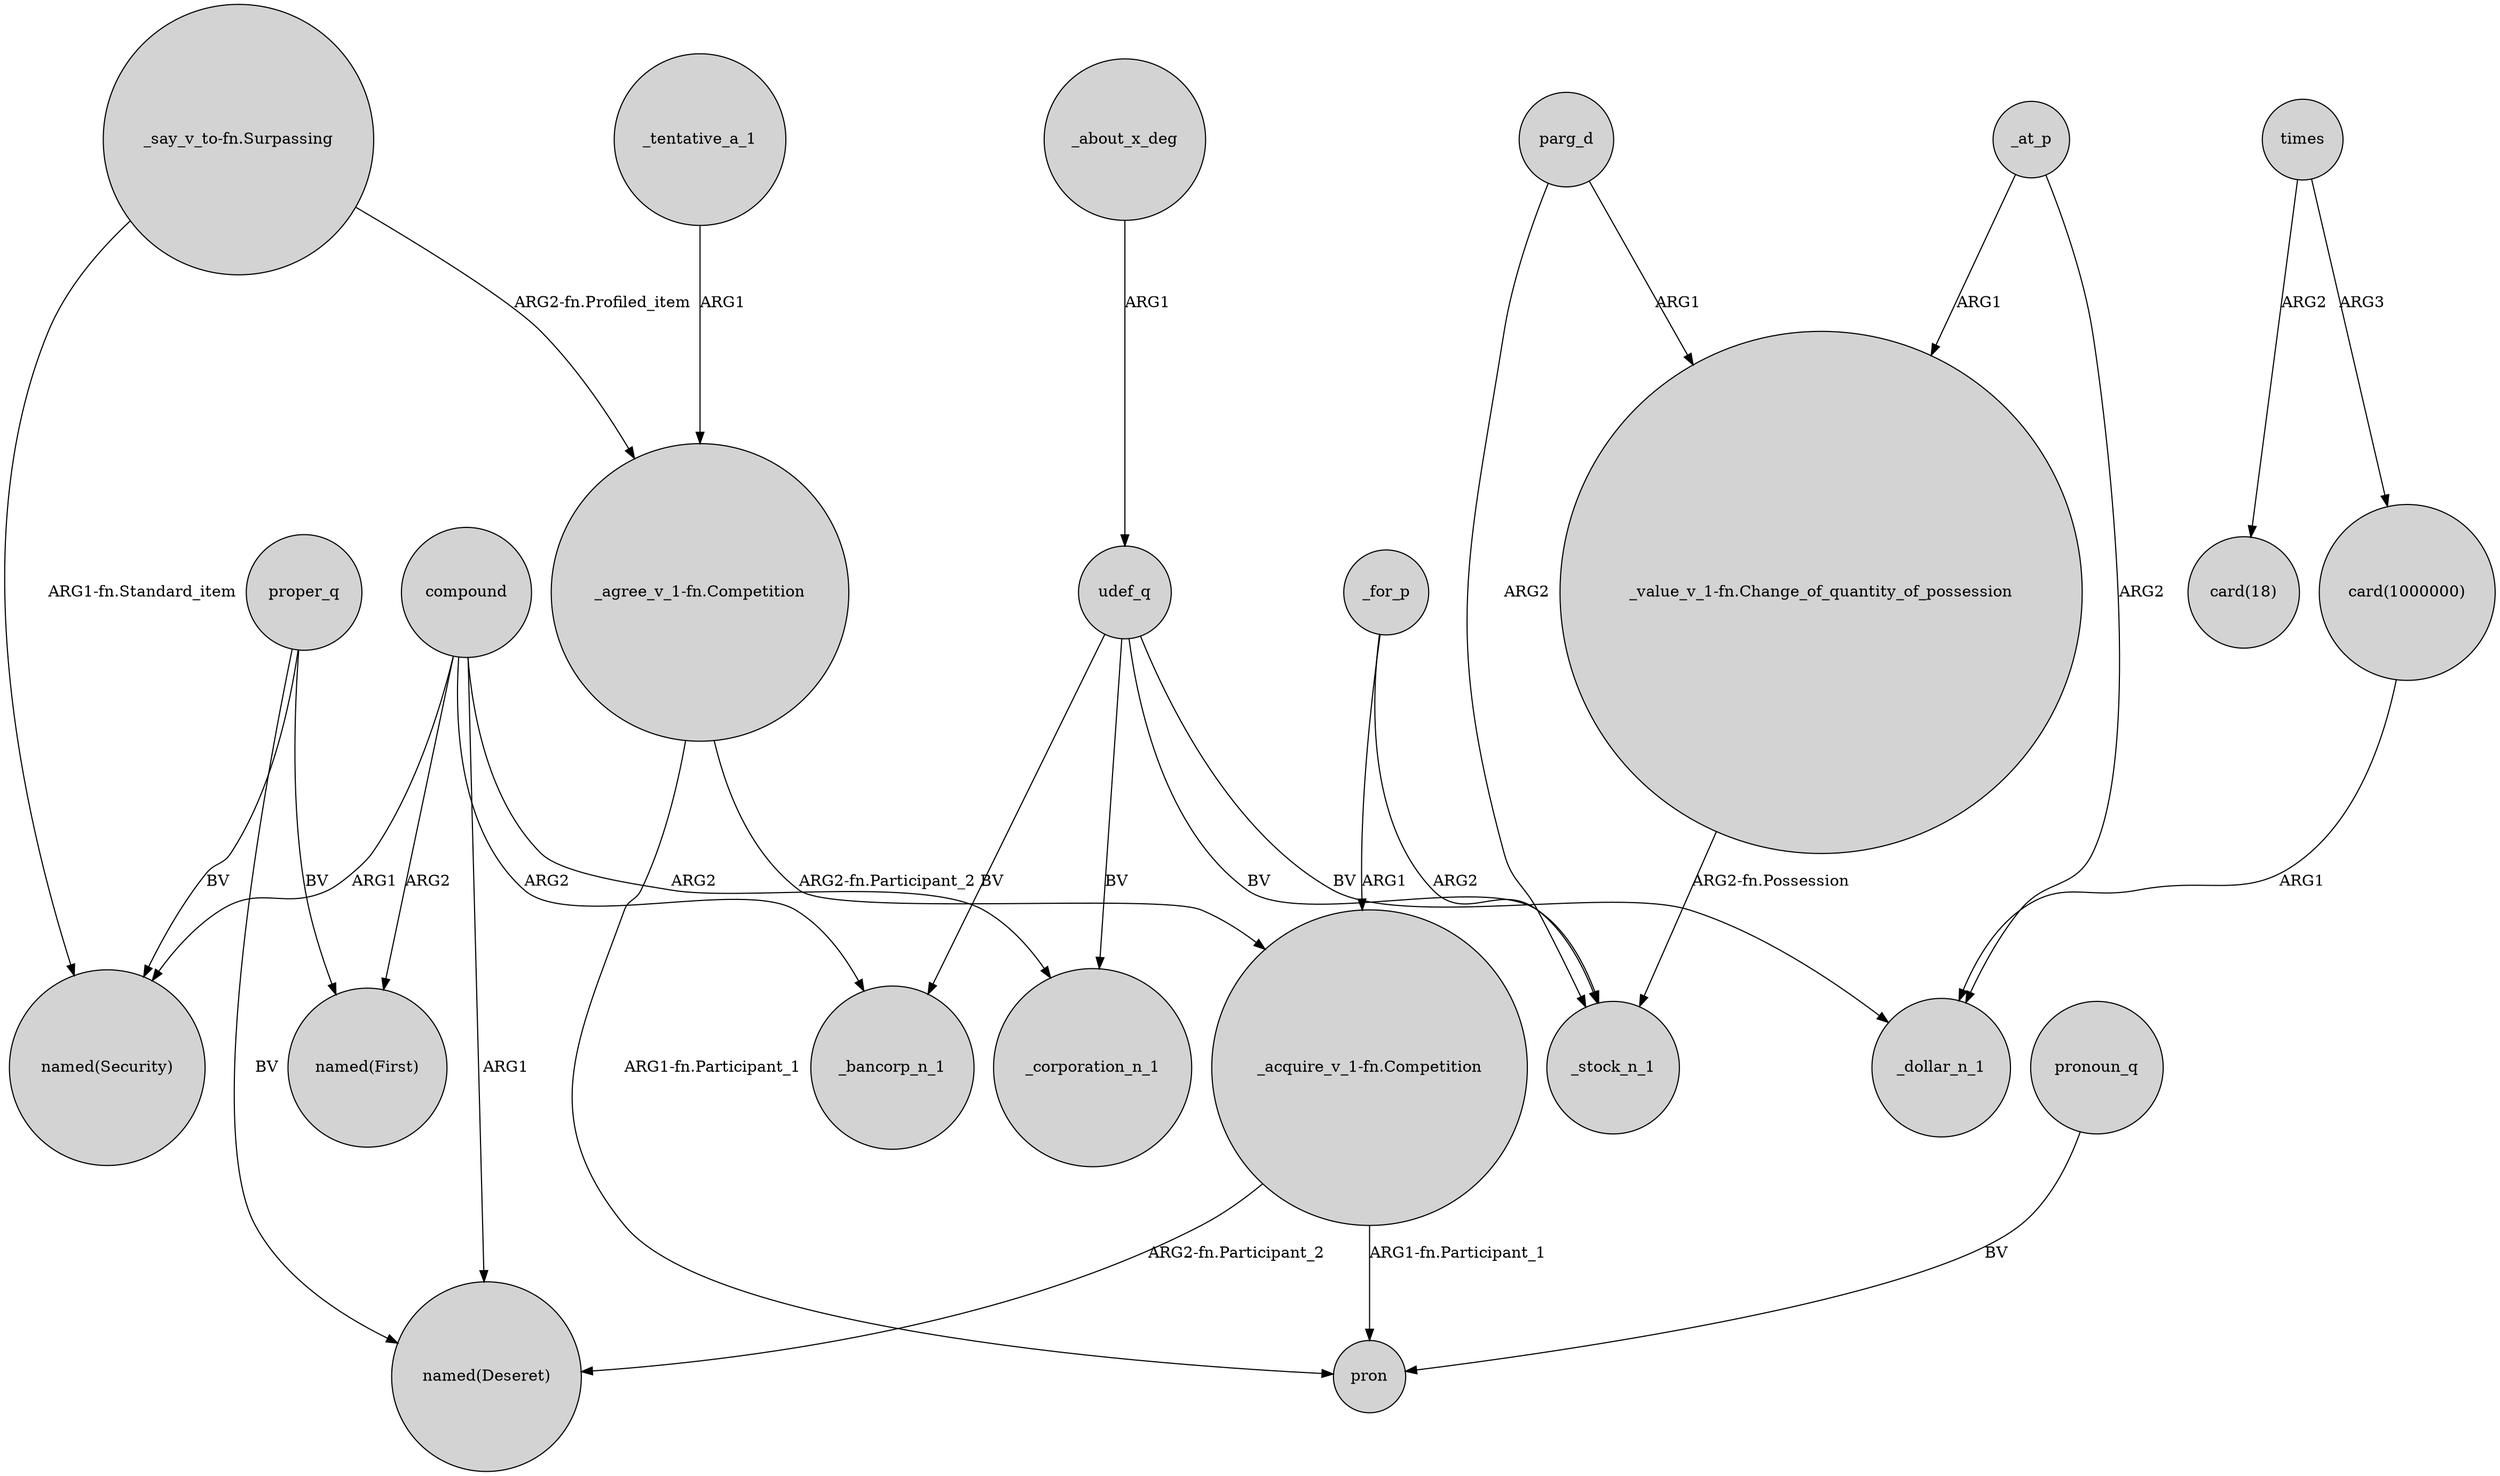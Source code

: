 digraph {
	node [shape=circle style=filled]
	"_say_v_to-fn.Surpassing" -> "_agree_v_1-fn.Competition" [label="ARG2-fn.Profiled_item"]
	"_agree_v_1-fn.Competition" -> pron [label="ARG1-fn.Participant_1"]
	"_acquire_v_1-fn.Competition" -> pron [label="ARG1-fn.Participant_1"]
	compound -> "named(Deseret)" [label=ARG1]
	parg_d -> "_value_v_1-fn.Change_of_quantity_of_possession" [label=ARG1]
	compound -> "named(Security)" [label=ARG1]
	"_acquire_v_1-fn.Competition" -> "named(Deseret)" [label="ARG2-fn.Participant_2"]
	times -> "card(1000000)" [label=ARG3]
	proper_q -> "named(First)" [label=BV]
	"_agree_v_1-fn.Competition" -> "_acquire_v_1-fn.Competition" [label="ARG2-fn.Participant_2"]
	_for_p -> "_acquire_v_1-fn.Competition" [label=ARG1]
	_about_x_deg -> udef_q [label=ARG1]
	pronoun_q -> pron [label=BV]
	compound -> "named(First)" [label=ARG2]
	udef_q -> _stock_n_1 [label=BV]
	proper_q -> "named(Deseret)" [label=BV]
	_at_p -> _dollar_n_1 [label=ARG2]
	"_say_v_to-fn.Surpassing" -> "named(Security)" [label="ARG1-fn.Standard_item"]
	udef_q -> _dollar_n_1 [label=BV]
	times -> "card(18)" [label=ARG2]
	"card(1000000)" -> _dollar_n_1 [label=ARG1]
	proper_q -> "named(Security)" [label=BV]
	_at_p -> "_value_v_1-fn.Change_of_quantity_of_possession" [label=ARG1]
	_for_p -> _stock_n_1 [label=ARG2]
	"_value_v_1-fn.Change_of_quantity_of_possession" -> _stock_n_1 [label="ARG2-fn.Possession"]
	compound -> _corporation_n_1 [label=ARG2]
	udef_q -> _corporation_n_1 [label=BV]
	_tentative_a_1 -> "_agree_v_1-fn.Competition" [label=ARG1]
	udef_q -> _bancorp_n_1 [label=BV]
	parg_d -> _stock_n_1 [label=ARG2]
	compound -> _bancorp_n_1 [label=ARG2]
}
